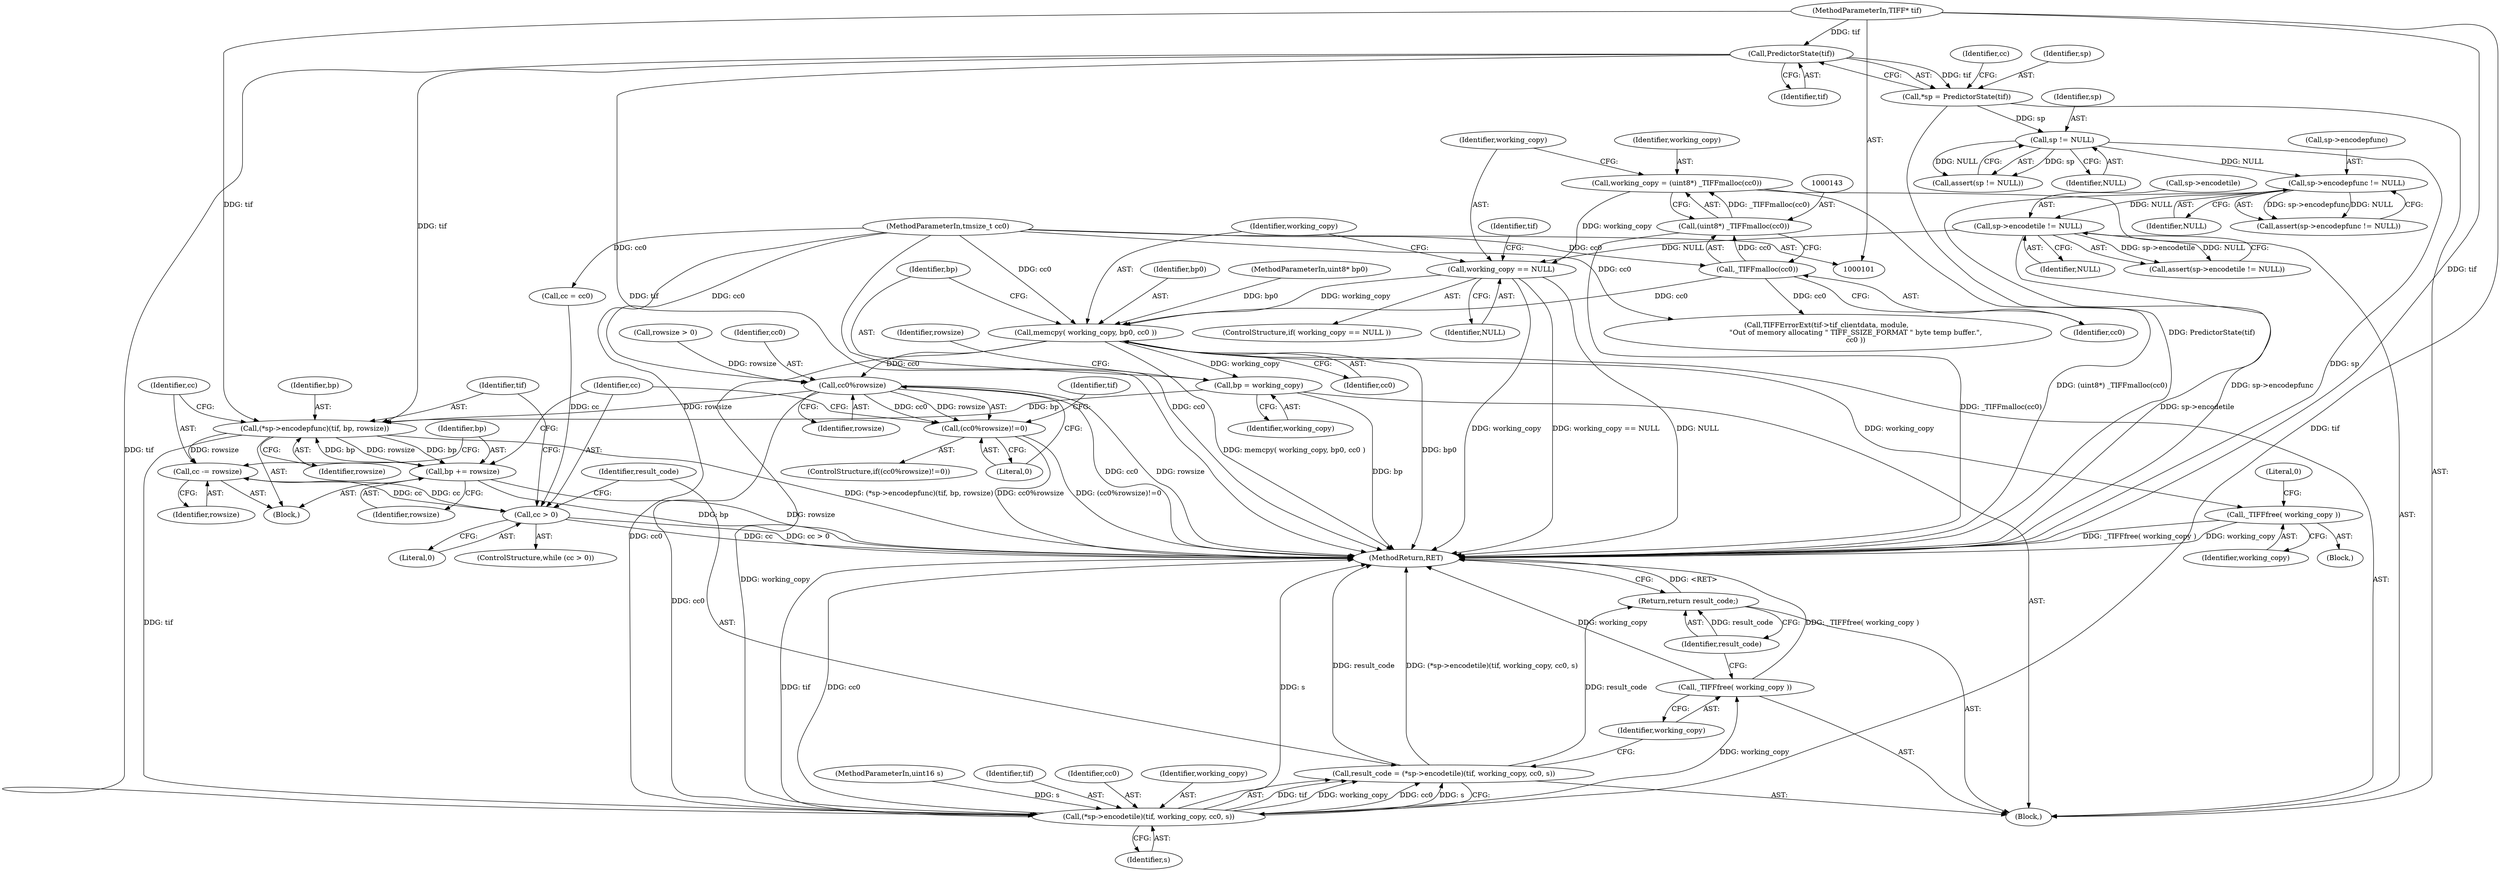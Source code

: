 digraph "0_libtiff_6a984bf7905c6621281588431f384e79d11a2e33@API" {
"1000147" [label="(Call,working_copy == NULL)"];
"1000140" [label="(Call,working_copy = (uint8*) _TIFFmalloc(cc0))"];
"1000142" [label="(Call,(uint8*) _TIFFmalloc(cc0))"];
"1000144" [label="(Call,_TIFFmalloc(cc0))"];
"1000104" [label="(MethodParameterIn,tmsize_t cc0)"];
"1000135" [label="(Call,sp->encodetile != NULL)"];
"1000129" [label="(Call,sp->encodepfunc != NULL)"];
"1000125" [label="(Call,sp != NULL)"];
"1000112" [label="(Call,*sp = PredictorState(tif))"];
"1000114" [label="(Call,PredictorState(tif))"];
"1000102" [label="(MethodParameterIn,TIFF* tif)"];
"1000160" [label="(Call,memcpy( working_copy, bp0, cc0 ))"];
"1000164" [label="(Call,bp = working_copy)"];
"1000199" [label="(Call,(*sp->encodepfunc)(tif, bp, rowsize))"];
"1000203" [label="(Call,cc -= rowsize)"];
"1000195" [label="(Call,cc > 0)"];
"1000206" [label="(Call,bp += rowsize)"];
"1000211" [label="(Call,(*sp->encodetile)(tif, working_copy, cc0, s))"];
"1000209" [label="(Call,result_code = (*sp->encodetile)(tif, working_copy, cc0, s))"];
"1000218" [label="(Return,return result_code;)"];
"1000216" [label="(Call,_TIFFfree( working_copy ))"];
"1000178" [label="(Call,cc0%rowsize)"];
"1000177" [label="(Call,(cc0%rowsize)!=0)"];
"1000190" [label="(Call,_TIFFfree( working_copy ))"];
"1000105" [label="(MethodParameterIn,uint16 s)"];
"1000130" [label="(Call,sp->encodepfunc)"];
"1000113" [label="(Identifier,sp)"];
"1000146" [label="(ControlStructure,if( working_copy == NULL ))"];
"1000203" [label="(Call,cc -= rowsize)"];
"1000145" [label="(Identifier,cc0)"];
"1000219" [label="(Identifier,result_code)"];
"1000176" [label="(ControlStructure,if((cc0%rowsize)!=0))"];
"1000140" [label="(Call,working_copy = (uint8*) _TIFFmalloc(cc0))"];
"1000142" [label="(Call,(uint8*) _TIFFmalloc(cc0))"];
"1000165" [label="(Identifier,bp)"];
"1000209" [label="(Call,result_code = (*sp->encodetile)(tif, working_copy, cc0, s))"];
"1000185" [label="(Identifier,tif)"];
"1000193" [label="(Literal,0)"];
"1000115" [label="(Identifier,tif)"];
"1000119" [label="(Identifier,cc)"];
"1000212" [label="(Identifier,tif)"];
"1000161" [label="(Identifier,working_copy)"];
"1000160" [label="(Call,memcpy( working_copy, bp0, cc0 ))"];
"1000199" [label="(Call,(*sp->encodepfunc)(tif, bp, rowsize))"];
"1000206" [label="(Call,bp += rowsize)"];
"1000164" [label="(Call,bp = working_copy)"];
"1000197" [label="(Literal,0)"];
"1000163" [label="(Identifier,cc0)"];
"1000168" [label="(Identifier,rowsize)"];
"1000204" [label="(Identifier,cc)"];
"1000181" [label="(Literal,0)"];
"1000144" [label="(Call,_TIFFmalloc(cc0))"];
"1000162" [label="(Identifier,bp0)"];
"1000124" [label="(Call,assert(sp != NULL))"];
"1000136" [label="(Call,sp->encodetile)"];
"1000147" [label="(Call,working_copy == NULL)"];
"1000114" [label="(Call,PredictorState(tif))"];
"1000126" [label="(Identifier,sp)"];
"1000166" [label="(Identifier,working_copy)"];
"1000134" [label="(Call,assert(sp->encodetile != NULL))"];
"1000218" [label="(Return,return result_code;)"];
"1000177" [label="(Call,(cc0%rowsize)!=0)"];
"1000180" [label="(Identifier,rowsize)"];
"1000127" [label="(Identifier,NULL)"];
"1000190" [label="(Call,_TIFFfree( working_copy ))"];
"1000194" [label="(ControlStructure,while (cc > 0))"];
"1000148" [label="(Identifier,working_copy)"];
"1000125" [label="(Call,sp != NULL)"];
"1000198" [label="(Block,)"];
"1000214" [label="(Identifier,cc0)"];
"1000135" [label="(Call,sp->encodetile != NULL)"];
"1000195" [label="(Call,cc > 0)"];
"1000178" [label="(Call,cc0%rowsize)"];
"1000196" [label="(Identifier,cc)"];
"1000220" [label="(MethodReturn,RET)"];
"1000208" [label="(Identifier,rowsize)"];
"1000128" [label="(Call,assert(sp->encodepfunc != NULL))"];
"1000139" [label="(Identifier,NULL)"];
"1000112" [label="(Call,*sp = PredictorState(tif))"];
"1000106" [label="(Block,)"];
"1000211" [label="(Call,(*sp->encodetile)(tif, working_copy, cc0, s))"];
"1000153" [label="(Identifier,tif)"];
"1000191" [label="(Identifier,working_copy)"];
"1000103" [label="(MethodParameterIn,uint8* bp0)"];
"1000213" [label="(Identifier,working_copy)"];
"1000173" [label="(Call,rowsize > 0)"];
"1000149" [label="(Identifier,NULL)"];
"1000207" [label="(Identifier,bp)"];
"1000151" [label="(Call,TIFFErrorExt(tif->tif_clientdata, module, \n                         \"Out of memory allocating \" TIFF_SSIZE_FORMAT \" byte temp buffer.\",\n                         cc0 ))"];
"1000215" [label="(Identifier,s)"];
"1000205" [label="(Identifier,rowsize)"];
"1000141" [label="(Identifier,working_copy)"];
"1000216" [label="(Call,_TIFFfree( working_copy ))"];
"1000179" [label="(Identifier,cc0)"];
"1000129" [label="(Call,sp->encodepfunc != NULL)"];
"1000104" [label="(MethodParameterIn,tmsize_t cc0)"];
"1000133" [label="(Identifier,NULL)"];
"1000118" [label="(Call,cc = cc0)"];
"1000202" [label="(Identifier,rowsize)"];
"1000200" [label="(Identifier,tif)"];
"1000102" [label="(MethodParameterIn,TIFF* tif)"];
"1000201" [label="(Identifier,bp)"];
"1000210" [label="(Identifier,result_code)"];
"1000217" [label="(Identifier,working_copy)"];
"1000182" [label="(Block,)"];
"1000147" -> "1000146"  [label="AST: "];
"1000147" -> "1000149"  [label="CFG: "];
"1000148" -> "1000147"  [label="AST: "];
"1000149" -> "1000147"  [label="AST: "];
"1000153" -> "1000147"  [label="CFG: "];
"1000161" -> "1000147"  [label="CFG: "];
"1000147" -> "1000220"  [label="DDG: NULL"];
"1000147" -> "1000220"  [label="DDG: working_copy"];
"1000147" -> "1000220"  [label="DDG: working_copy == NULL"];
"1000140" -> "1000147"  [label="DDG: working_copy"];
"1000135" -> "1000147"  [label="DDG: NULL"];
"1000147" -> "1000160"  [label="DDG: working_copy"];
"1000140" -> "1000106"  [label="AST: "];
"1000140" -> "1000142"  [label="CFG: "];
"1000141" -> "1000140"  [label="AST: "];
"1000142" -> "1000140"  [label="AST: "];
"1000148" -> "1000140"  [label="CFG: "];
"1000140" -> "1000220"  [label="DDG: (uint8*) _TIFFmalloc(cc0)"];
"1000142" -> "1000140"  [label="DDG: _TIFFmalloc(cc0)"];
"1000142" -> "1000144"  [label="CFG: "];
"1000143" -> "1000142"  [label="AST: "];
"1000144" -> "1000142"  [label="AST: "];
"1000142" -> "1000220"  [label="DDG: _TIFFmalloc(cc0)"];
"1000144" -> "1000142"  [label="DDG: cc0"];
"1000144" -> "1000145"  [label="CFG: "];
"1000145" -> "1000144"  [label="AST: "];
"1000104" -> "1000144"  [label="DDG: cc0"];
"1000144" -> "1000151"  [label="DDG: cc0"];
"1000144" -> "1000160"  [label="DDG: cc0"];
"1000104" -> "1000101"  [label="AST: "];
"1000104" -> "1000220"  [label="DDG: cc0"];
"1000104" -> "1000118"  [label="DDG: cc0"];
"1000104" -> "1000151"  [label="DDG: cc0"];
"1000104" -> "1000160"  [label="DDG: cc0"];
"1000104" -> "1000178"  [label="DDG: cc0"];
"1000104" -> "1000211"  [label="DDG: cc0"];
"1000135" -> "1000134"  [label="AST: "];
"1000135" -> "1000139"  [label="CFG: "];
"1000136" -> "1000135"  [label="AST: "];
"1000139" -> "1000135"  [label="AST: "];
"1000134" -> "1000135"  [label="CFG: "];
"1000135" -> "1000220"  [label="DDG: sp->encodetile"];
"1000135" -> "1000134"  [label="DDG: sp->encodetile"];
"1000135" -> "1000134"  [label="DDG: NULL"];
"1000129" -> "1000135"  [label="DDG: NULL"];
"1000129" -> "1000128"  [label="AST: "];
"1000129" -> "1000133"  [label="CFG: "];
"1000130" -> "1000129"  [label="AST: "];
"1000133" -> "1000129"  [label="AST: "];
"1000128" -> "1000129"  [label="CFG: "];
"1000129" -> "1000220"  [label="DDG: sp->encodepfunc"];
"1000129" -> "1000128"  [label="DDG: sp->encodepfunc"];
"1000129" -> "1000128"  [label="DDG: NULL"];
"1000125" -> "1000129"  [label="DDG: NULL"];
"1000125" -> "1000124"  [label="AST: "];
"1000125" -> "1000127"  [label="CFG: "];
"1000126" -> "1000125"  [label="AST: "];
"1000127" -> "1000125"  [label="AST: "];
"1000124" -> "1000125"  [label="CFG: "];
"1000125" -> "1000220"  [label="DDG: sp"];
"1000125" -> "1000124"  [label="DDG: sp"];
"1000125" -> "1000124"  [label="DDG: NULL"];
"1000112" -> "1000125"  [label="DDG: sp"];
"1000112" -> "1000106"  [label="AST: "];
"1000112" -> "1000114"  [label="CFG: "];
"1000113" -> "1000112"  [label="AST: "];
"1000114" -> "1000112"  [label="AST: "];
"1000119" -> "1000112"  [label="CFG: "];
"1000112" -> "1000220"  [label="DDG: PredictorState(tif)"];
"1000114" -> "1000112"  [label="DDG: tif"];
"1000114" -> "1000115"  [label="CFG: "];
"1000115" -> "1000114"  [label="AST: "];
"1000114" -> "1000220"  [label="DDG: tif"];
"1000102" -> "1000114"  [label="DDG: tif"];
"1000114" -> "1000199"  [label="DDG: tif"];
"1000114" -> "1000211"  [label="DDG: tif"];
"1000102" -> "1000101"  [label="AST: "];
"1000102" -> "1000220"  [label="DDG: tif"];
"1000102" -> "1000199"  [label="DDG: tif"];
"1000102" -> "1000211"  [label="DDG: tif"];
"1000160" -> "1000106"  [label="AST: "];
"1000160" -> "1000163"  [label="CFG: "];
"1000161" -> "1000160"  [label="AST: "];
"1000162" -> "1000160"  [label="AST: "];
"1000163" -> "1000160"  [label="AST: "];
"1000165" -> "1000160"  [label="CFG: "];
"1000160" -> "1000220"  [label="DDG: memcpy( working_copy, bp0, cc0 )"];
"1000160" -> "1000220"  [label="DDG: bp0"];
"1000103" -> "1000160"  [label="DDG: bp0"];
"1000160" -> "1000164"  [label="DDG: working_copy"];
"1000160" -> "1000178"  [label="DDG: cc0"];
"1000160" -> "1000190"  [label="DDG: working_copy"];
"1000160" -> "1000211"  [label="DDG: working_copy"];
"1000164" -> "1000106"  [label="AST: "];
"1000164" -> "1000166"  [label="CFG: "];
"1000165" -> "1000164"  [label="AST: "];
"1000166" -> "1000164"  [label="AST: "];
"1000168" -> "1000164"  [label="CFG: "];
"1000164" -> "1000220"  [label="DDG: bp"];
"1000164" -> "1000199"  [label="DDG: bp"];
"1000199" -> "1000198"  [label="AST: "];
"1000199" -> "1000202"  [label="CFG: "];
"1000200" -> "1000199"  [label="AST: "];
"1000201" -> "1000199"  [label="AST: "];
"1000202" -> "1000199"  [label="AST: "];
"1000204" -> "1000199"  [label="CFG: "];
"1000199" -> "1000220"  [label="DDG: (*sp->encodepfunc)(tif, bp, rowsize)"];
"1000206" -> "1000199"  [label="DDG: bp"];
"1000178" -> "1000199"  [label="DDG: rowsize"];
"1000199" -> "1000203"  [label="DDG: rowsize"];
"1000199" -> "1000206"  [label="DDG: rowsize"];
"1000199" -> "1000206"  [label="DDG: bp"];
"1000199" -> "1000211"  [label="DDG: tif"];
"1000203" -> "1000198"  [label="AST: "];
"1000203" -> "1000205"  [label="CFG: "];
"1000204" -> "1000203"  [label="AST: "];
"1000205" -> "1000203"  [label="AST: "];
"1000207" -> "1000203"  [label="CFG: "];
"1000203" -> "1000195"  [label="DDG: cc"];
"1000195" -> "1000203"  [label="DDG: cc"];
"1000195" -> "1000194"  [label="AST: "];
"1000195" -> "1000197"  [label="CFG: "];
"1000196" -> "1000195"  [label="AST: "];
"1000197" -> "1000195"  [label="AST: "];
"1000200" -> "1000195"  [label="CFG: "];
"1000210" -> "1000195"  [label="CFG: "];
"1000195" -> "1000220"  [label="DDG: cc > 0"];
"1000195" -> "1000220"  [label="DDG: cc"];
"1000118" -> "1000195"  [label="DDG: cc"];
"1000206" -> "1000198"  [label="AST: "];
"1000206" -> "1000208"  [label="CFG: "];
"1000207" -> "1000206"  [label="AST: "];
"1000208" -> "1000206"  [label="AST: "];
"1000196" -> "1000206"  [label="CFG: "];
"1000206" -> "1000220"  [label="DDG: bp"];
"1000206" -> "1000220"  [label="DDG: rowsize"];
"1000211" -> "1000209"  [label="AST: "];
"1000211" -> "1000215"  [label="CFG: "];
"1000212" -> "1000211"  [label="AST: "];
"1000213" -> "1000211"  [label="AST: "];
"1000214" -> "1000211"  [label="AST: "];
"1000215" -> "1000211"  [label="AST: "];
"1000209" -> "1000211"  [label="CFG: "];
"1000211" -> "1000220"  [label="DDG: tif"];
"1000211" -> "1000220"  [label="DDG: cc0"];
"1000211" -> "1000220"  [label="DDG: s"];
"1000211" -> "1000209"  [label="DDG: tif"];
"1000211" -> "1000209"  [label="DDG: working_copy"];
"1000211" -> "1000209"  [label="DDG: cc0"];
"1000211" -> "1000209"  [label="DDG: s"];
"1000178" -> "1000211"  [label="DDG: cc0"];
"1000105" -> "1000211"  [label="DDG: s"];
"1000211" -> "1000216"  [label="DDG: working_copy"];
"1000209" -> "1000106"  [label="AST: "];
"1000210" -> "1000209"  [label="AST: "];
"1000217" -> "1000209"  [label="CFG: "];
"1000209" -> "1000220"  [label="DDG: result_code"];
"1000209" -> "1000220"  [label="DDG: (*sp->encodetile)(tif, working_copy, cc0, s)"];
"1000209" -> "1000218"  [label="DDG: result_code"];
"1000218" -> "1000106"  [label="AST: "];
"1000218" -> "1000219"  [label="CFG: "];
"1000219" -> "1000218"  [label="AST: "];
"1000220" -> "1000218"  [label="CFG: "];
"1000218" -> "1000220"  [label="DDG: <RET>"];
"1000219" -> "1000218"  [label="DDG: result_code"];
"1000216" -> "1000106"  [label="AST: "];
"1000216" -> "1000217"  [label="CFG: "];
"1000217" -> "1000216"  [label="AST: "];
"1000219" -> "1000216"  [label="CFG: "];
"1000216" -> "1000220"  [label="DDG: _TIFFfree( working_copy )"];
"1000216" -> "1000220"  [label="DDG: working_copy"];
"1000178" -> "1000177"  [label="AST: "];
"1000178" -> "1000180"  [label="CFG: "];
"1000179" -> "1000178"  [label="AST: "];
"1000180" -> "1000178"  [label="AST: "];
"1000181" -> "1000178"  [label="CFG: "];
"1000178" -> "1000220"  [label="DDG: cc0"];
"1000178" -> "1000220"  [label="DDG: rowsize"];
"1000178" -> "1000177"  [label="DDG: cc0"];
"1000178" -> "1000177"  [label="DDG: rowsize"];
"1000173" -> "1000178"  [label="DDG: rowsize"];
"1000177" -> "1000176"  [label="AST: "];
"1000177" -> "1000181"  [label="CFG: "];
"1000181" -> "1000177"  [label="AST: "];
"1000185" -> "1000177"  [label="CFG: "];
"1000196" -> "1000177"  [label="CFG: "];
"1000177" -> "1000220"  [label="DDG: cc0%rowsize"];
"1000177" -> "1000220"  [label="DDG: (cc0%rowsize)!=0"];
"1000190" -> "1000182"  [label="AST: "];
"1000190" -> "1000191"  [label="CFG: "];
"1000191" -> "1000190"  [label="AST: "];
"1000193" -> "1000190"  [label="CFG: "];
"1000190" -> "1000220"  [label="DDG: _TIFFfree( working_copy )"];
"1000190" -> "1000220"  [label="DDG: working_copy"];
}
